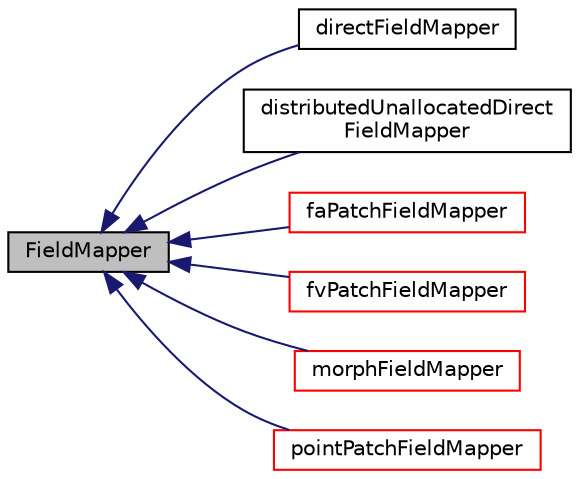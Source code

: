 digraph "FieldMapper"
{
  bgcolor="transparent";
  edge [fontname="Helvetica",fontsize="10",labelfontname="Helvetica",labelfontsize="10"];
  node [fontname="Helvetica",fontsize="10",shape=record];
  rankdir="LR";
  Node1 [label="FieldMapper",height=0.2,width=0.4,color="black", fillcolor="grey75", style="filled" fontcolor="black"];
  Node1 -> Node2 [dir="back",color="midnightblue",fontsize="10",style="solid",fontname="Helvetica"];
  Node2 [label="directFieldMapper",height=0.2,width=0.4,color="black",URL="$classFoam_1_1directFieldMapper.html",tooltip="FieldMapper with direct mapping. "];
  Node1 -> Node3 [dir="back",color="midnightblue",fontsize="10",style="solid",fontname="Helvetica"];
  Node3 [label="distributedUnallocatedDirect\lFieldMapper",height=0.2,width=0.4,color="black",URL="$classFoam_1_1distributedUnallocatedDirectFieldMapper.html",tooltip="FieldMapper with direct mapping from remote quantities. "];
  Node1 -> Node4 [dir="back",color="midnightblue",fontsize="10",style="solid",fontname="Helvetica"];
  Node4 [label="faPatchFieldMapper",height=0.2,width=0.4,color="red",URL="$classFoam_1_1faPatchFieldMapper.html"];
  Node1 -> Node5 [dir="back",color="midnightblue",fontsize="10",style="solid",fontname="Helvetica"];
  Node5 [label="fvPatchFieldMapper",height=0.2,width=0.4,color="red",URL="$classFoam_1_1fvPatchFieldMapper.html",tooltip="Foam::fvPatchFieldMapper. "];
  Node1 -> Node6 [dir="back",color="midnightblue",fontsize="10",style="solid",fontname="Helvetica"];
  Node6 [label="morphFieldMapper",height=0.2,width=0.4,color="red",URL="$classFoam_1_1morphFieldMapper.html",tooltip="Abstract base class to hold the Field mapping for mesh morphs. "];
  Node1 -> Node7 [dir="back",color="midnightblue",fontsize="10",style="solid",fontname="Helvetica"];
  Node7 [label="pointPatchFieldMapper",height=0.2,width=0.4,color="red",URL="$classFoam_1_1pointPatchFieldMapper.html",tooltip="Foam::pointPatchFieldMapper. "];
}
